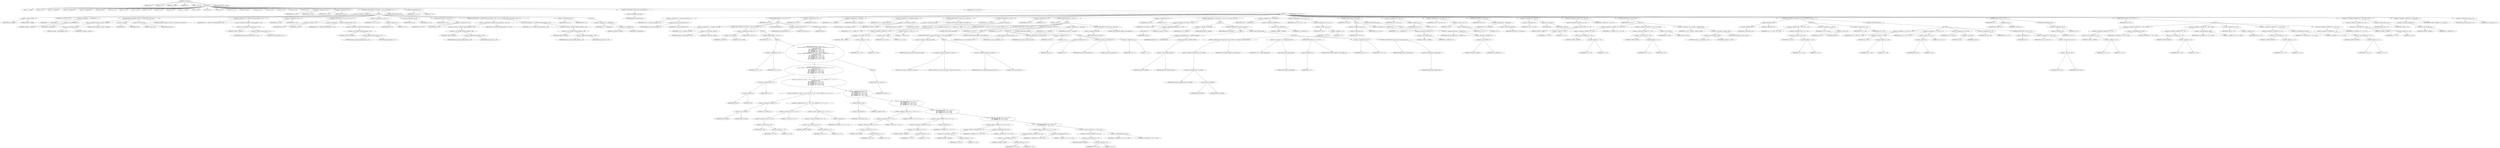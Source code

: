 digraph cache_insert {  
"1000124" [label = "(METHOD,cache_insert)" ]
"1000125" [label = "(PARAM,char *s)" ]
"1000126" [label = "(PARAM,int cp)" ]
"1000127" [label = "(PARAM,time_t time1)" ]
"1000128" [label = "(PARAM,int a4)" ]
"1000129" [label = "(PARAM,__int16 a5)" ]
"1000130" [label = "(BLOCK,,)" ]
"1000131" [label = "(LOCAL,v5: __int16)" ]
"1000132" [label = "(LOCAL,v6: int)" ]
"1000133" [label = "(LOCAL,v7: _DWORD *)" ]
"1000134" [label = "(LOCAL,v8: unsigned int)" ]
"1000135" [label = "(LOCAL,v9: unsigned int)" ]
"1000136" [label = "(LOCAL,v10: bool)" ]
"1000137" [label = "(LOCAL,v11: int)" ]
"1000138" [label = "(LOCAL,v12: int)" ]
"1000139" [label = "(LOCAL,v13: int)" ]
"1000140" [label = "(LOCAL,v14: int)" ]
"1000141" [label = "(LOCAL,v15: int)" ]
"1000142" [label = "(LOCAL,v16: int)" ]
"1000143" [label = "(LOCAL,v17: __int16)" ]
"1000144" [label = "(LOCAL,v18: int)" ]
"1000145" [label = "(LOCAL,v19: int)" ]
"1000146" [label = "(LOCAL,v20: int *)" ]
"1000147" [label = "(LOCAL,v22: int *)" ]
"1000148" [label = "(LOCAL,v23: char *)" ]
"1000149" [label = "(LOCAL,v24: int *)" ]
"1000150" [label = "(LOCAL,v25: int)" ]
"1000151" [label = "(LOCAL,v26: int)" ]
"1000152" [label = "(LOCAL,v27: int)" ]
"1000153" [label = "(LOCAL,v28: int)" ]
"1000154" [label = "(<operator>.assignment,v5 = a5)" ]
"1000155" [label = "(IDENTIFIER,v5,v5 = a5)" ]
"1000156" [label = "(IDENTIFIER,a5,v5 = a5)" ]
"1000157" [label = "(<operator>.assignment,v6 = a4)" ]
"1000158" [label = "(IDENTIFIER,v6,v6 = a4)" ]
"1000159" [label = "(IDENTIFIER,a4,v6 = a4)" ]
"1000160" [label = "(CONTROL_STRUCTURE,if ( (a5 & 0x980) != 0 ),if ( (a5 & 0x980) != 0 ))" ]
"1000161" [label = "(<operator>.notEquals,(a5 & 0x980) != 0)" ]
"1000162" [label = "(<operator>.and,a5 & 0x980)" ]
"1000163" [label = "(IDENTIFIER,a5,a5 & 0x980)" ]
"1000164" [label = "(LITERAL,0x980,a5 & 0x980)" ]
"1000165" [label = "(LITERAL,0,(a5 & 0x980) != 0)" ]
"1000166" [label = "(BLOCK,,)" ]
"1000167" [label = "(<operator>.assignment,v7 = (_DWORD *)cp)" ]
"1000168" [label = "(IDENTIFIER,v7,v7 = (_DWORD *)cp)" ]
"1000169" [label = "(<operator>.cast,(_DWORD *)cp)" ]
"1000170" [label = "(UNKNOWN,_DWORD *,_DWORD *)" ]
"1000171" [label = "(IDENTIFIER,cp,(_DWORD *)cp)" ]
"1000172" [label = "(log_query,log_query((unsigned __int16)a5 + 0x10000, (int)s, (void *)cp, 0))" ]
"1000173" [label = "(<operator>.addition,(unsigned __int16)a5 + 0x10000)" ]
"1000174" [label = "(<operator>.cast,(unsigned __int16)a5)" ]
"1000175" [label = "(UNKNOWN,unsigned __int16,unsigned __int16)" ]
"1000176" [label = "(IDENTIFIER,a5,(unsigned __int16)a5)" ]
"1000177" [label = "(LITERAL,0x10000,(unsigned __int16)a5 + 0x10000)" ]
"1000178" [label = "(<operator>.cast,(int)s)" ]
"1000179" [label = "(UNKNOWN,int,int)" ]
"1000180" [label = "(IDENTIFIER,s,(int)s)" ]
"1000181" [label = "(<operator>.cast,(void *)cp)" ]
"1000182" [label = "(UNKNOWN,void *,void *)" ]
"1000183" [label = "(IDENTIFIER,cp,(void *)cp)" ]
"1000184" [label = "(LITERAL,0,log_query((unsigned __int16)a5 + 0x10000, (int)s, (void *)cp, 0))" ]
"1000185" [label = "(<operator>.assignment,v8 = *(_DWORD *)(dnsmasq_daemon + 252))" ]
"1000186" [label = "(IDENTIFIER,v8,v8 = *(_DWORD *)(dnsmasq_daemon + 252))" ]
"1000187" [label = "(<operator>.indirection,*(_DWORD *)(dnsmasq_daemon + 252))" ]
"1000188" [label = "(<operator>.cast,(_DWORD *)(dnsmasq_daemon + 252))" ]
"1000189" [label = "(UNKNOWN,_DWORD *,_DWORD *)" ]
"1000190" [label = "(<operator>.addition,dnsmasq_daemon + 252)" ]
"1000191" [label = "(IDENTIFIER,dnsmasq_daemon,dnsmasq_daemon + 252)" ]
"1000192" [label = "(LITERAL,252,dnsmasq_daemon + 252)" ]
"1000193" [label = "(<operator>.assignment,v9 = a4)" ]
"1000194" [label = "(IDENTIFIER,v9,v9 = a4)" ]
"1000195" [label = "(IDENTIFIER,a4,v9 = a4)" ]
"1000196" [label = "(CONTROL_STRUCTURE,if ( v8 < a4 ),if ( v8 < a4 ))" ]
"1000197" [label = "(<operator>.lessThan,v8 < a4)" ]
"1000198" [label = "(IDENTIFIER,v8,v8 < a4)" ]
"1000199" [label = "(IDENTIFIER,a4,v8 < a4)" ]
"1000200" [label = "(<operator>.assignment,v9 = *(_DWORD *)(dnsmasq_daemon + 252))" ]
"1000201" [label = "(IDENTIFIER,v9,v9 = *(_DWORD *)(dnsmasq_daemon + 252))" ]
"1000202" [label = "(<operator>.indirection,*(_DWORD *)(dnsmasq_daemon + 252))" ]
"1000203" [label = "(<operator>.cast,(_DWORD *)(dnsmasq_daemon + 252))" ]
"1000204" [label = "(UNKNOWN,_DWORD *,_DWORD *)" ]
"1000205" [label = "(<operator>.addition,dnsmasq_daemon + 252)" ]
"1000206" [label = "(IDENTIFIER,dnsmasq_daemon,dnsmasq_daemon + 252)" ]
"1000207" [label = "(LITERAL,252,dnsmasq_daemon + 252)" ]
"1000208" [label = "(<operator>.assignment,v10 = v8 == 0)" ]
"1000209" [label = "(IDENTIFIER,v10,v10 = v8 == 0)" ]
"1000210" [label = "(<operator>.equals,v8 == 0)" ]
"1000211" [label = "(IDENTIFIER,v8,v8 == 0)" ]
"1000212" [label = "(LITERAL,0,v8 == 0)" ]
"1000213" [label = "(<operator>.assignment,v5 = a5)" ]
"1000214" [label = "(IDENTIFIER,v5,v5 = a5)" ]
"1000215" [label = "(IDENTIFIER,a5,v5 = a5)" ]
"1000216" [label = "(CONTROL_STRUCTURE,if ( v10 ),if ( v10 ))" ]
"1000217" [label = "(IDENTIFIER,v10,if ( v10 ))" ]
"1000218" [label = "(<operator>.assignment,v9 = a4)" ]
"1000219" [label = "(IDENTIFIER,v9,v9 = a4)" ]
"1000220" [label = "(IDENTIFIER,a4,v9 = a4)" ]
"1000221" [label = "(CONTROL_STRUCTURE,if ( *(_DWORD *)(dnsmasq_daemon + 248) > v9 ),if ( *(_DWORD *)(dnsmasq_daemon + 248) > v9 ))" ]
"1000222" [label = "(<operator>.greaterThan,*(_DWORD *)(dnsmasq_daemon + 248) > v9)" ]
"1000223" [label = "(<operator>.indirection,*(_DWORD *)(dnsmasq_daemon + 248))" ]
"1000224" [label = "(<operator>.cast,(_DWORD *)(dnsmasq_daemon + 248))" ]
"1000225" [label = "(UNKNOWN,_DWORD *,_DWORD *)" ]
"1000226" [label = "(<operator>.addition,dnsmasq_daemon + 248)" ]
"1000227" [label = "(IDENTIFIER,dnsmasq_daemon,dnsmasq_daemon + 248)" ]
"1000228" [label = "(LITERAL,248,dnsmasq_daemon + 248)" ]
"1000229" [label = "(IDENTIFIER,v9,*(_DWORD *)(dnsmasq_daemon + 248) > v9)" ]
"1000230" [label = "(<operator>.assignment,v9 = *(_DWORD *)(dnsmasq_daemon + 248))" ]
"1000231" [label = "(IDENTIFIER,v9,v9 = *(_DWORD *)(dnsmasq_daemon + 248))" ]
"1000232" [label = "(<operator>.indirection,*(_DWORD *)(dnsmasq_daemon + 248))" ]
"1000233" [label = "(<operator>.cast,(_DWORD *)(dnsmasq_daemon + 248))" ]
"1000234" [label = "(UNKNOWN,_DWORD *,_DWORD *)" ]
"1000235" [label = "(<operator>.addition,dnsmasq_daemon + 248)" ]
"1000236" [label = "(IDENTIFIER,dnsmasq_daemon,dnsmasq_daemon + 248)" ]
"1000237" [label = "(LITERAL,248,dnsmasq_daemon + 248)" ]
"1000238" [label = "(<operator>.assignment,v6 = v9)" ]
"1000239" [label = "(IDENTIFIER,v6,v6 = v9)" ]
"1000240" [label = "(IDENTIFIER,v9,v6 = v9)" ]
"1000241" [label = "(CONTROL_STRUCTURE,else,else)" ]
"1000242" [label = "(BLOCK,,)" ]
"1000243" [label = "(<operator>.assignment,v7 = (_DWORD *)cp)" ]
"1000244" [label = "(IDENTIFIER,v7,v7 = (_DWORD *)cp)" ]
"1000245" [label = "(<operator>.cast,(_DWORD *)cp)" ]
"1000246" [label = "(UNKNOWN,_DWORD *,_DWORD *)" ]
"1000247" [label = "(IDENTIFIER,cp,(_DWORD *)cp)" ]
"1000248" [label = "(<operator>.assignment,v11 = 0)" ]
"1000249" [label = "(IDENTIFIER,v11,v11 = 0)" ]
"1000250" [label = "(LITERAL,0,v11 = 0)" ]
"1000251" [label = "(CONTROL_STRUCTURE,if ( !insert_error ),if ( !insert_error ))" ]
"1000252" [label = "(<operator>.logicalNot,!insert_error)" ]
"1000253" [label = "(IDENTIFIER,insert_error,!insert_error)" ]
"1000254" [label = "(BLOCK,,)" ]
"1000255" [label = "(<operator>.assignment,v12 = cache_scan_free(time1, v5))" ]
"1000256" [label = "(IDENTIFIER,v12,v12 = cache_scan_free(time1, v5))" ]
"1000257" [label = "(cache_scan_free,cache_scan_free(time1, v5))" ]
"1000258" [label = "(IDENTIFIER,time1,cache_scan_free(time1, v5))" ]
"1000259" [label = "(IDENTIFIER,v5,cache_scan_free(time1, v5))" ]
"1000260" [label = "(CONTROL_STRUCTURE,if ( v12 ),if ( v12 ))" ]
"1000261" [label = "(IDENTIFIER,v12,if ( v12 ))" ]
"1000262" [label = "(BLOCK,,)" ]
"1000263" [label = "(<operator>.assignment,v13 = (unsigned __int16)a5)" ]
"1000264" [label = "(IDENTIFIER,v13,v13 = (unsigned __int16)a5)" ]
"1000265" [label = "(<operator>.cast,(unsigned __int16)a5)" ]
"1000266" [label = "(UNKNOWN,unsigned __int16,unsigned __int16)" ]
"1000267" [label = "(IDENTIFIER,a5,(unsigned __int16)a5)" ]
"1000268" [label = "(CONTROL_STRUCTURE,if ( (a5 & 0x180) != 0 ),if ( (a5 & 0x180) != 0 ))" ]
"1000269" [label = "(<operator>.notEquals,(a5 & 0x180) != 0)" ]
"1000270" [label = "(<operator>.and,a5 & 0x180)" ]
"1000271" [label = "(IDENTIFIER,a5,a5 & 0x180)" ]
"1000272" [label = "(LITERAL,0x180,a5 & 0x180)" ]
"1000273" [label = "(LITERAL,0,(a5 & 0x180) != 0)" ]
"1000274" [label = "(BLOCK,,)" ]
"1000275" [label = "(CONTROL_STRUCTURE,if ( v7 ),if ( v7 ))" ]
"1000276" [label = "(IDENTIFIER,v7,if ( v7 ))" ]
"1000277" [label = "(BLOCK,,)" ]
"1000278" [label = "(<operator>.assignment,v11 = v12)" ]
"1000279" [label = "(IDENTIFIER,v11,v11 = v12)" ]
"1000280" [label = "(IDENTIFIER,v12,v11 = v12)" ]
"1000281" [label = "(CONTROL_STRUCTURE,if ( (a5 & 8) != 0\n            && ((a5 & 0x80u) != 0 && *(char *)(v12 + 36) < 0 && *(_DWORD *)(v12 + 12) == *v7\n             || _bittest(&v13, 8u)\n             && (*(_BYTE *)(v12 + 37) & 1) != 0\n             && *(_DWORD *)(v12 + 12) == *v7\n             && *(_DWORD *)(v12 + 16) == v7[1]\n             && *(_DWORD *)(v12 + 20) == v7[2]\n             && *(_DWORD *)(v12 + 24) == v7[3]) ),if ( (a5 & 8) != 0\n            && ((a5 & 0x80u) != 0 && *(char *)(v12 + 36) < 0 && *(_DWORD *)(v12 + 12) == *v7\n             || _bittest(&v13, 8u)\n             && (*(_BYTE *)(v12 + 37) & 1) != 0\n             && *(_DWORD *)(v12 + 12) == *v7\n             && *(_DWORD *)(v12 + 16) == v7[1]\n             && *(_DWORD *)(v12 + 20) == v7[2]\n             && *(_DWORD *)(v12 + 24) == v7[3]) ))" ]
"1000282" [label = "(<operator>.logicalAnd,(a5 & 8) != 0\n            && ((a5 & 0x80u) != 0 && *(char *)(v12 + 36) < 0 && *(_DWORD *)(v12 + 12) == *v7\n             || _bittest(&v13, 8u)\n             && (*(_BYTE *)(v12 + 37) & 1) != 0\n             && *(_DWORD *)(v12 + 12) == *v7\n             && *(_DWORD *)(v12 + 16) == v7[1]\n             && *(_DWORD *)(v12 + 20) == v7[2]\n             && *(_DWORD *)(v12 + 24) == v7[3]))" ]
"1000283" [label = "(<operator>.notEquals,(a5 & 8) != 0)" ]
"1000284" [label = "(<operator>.and,a5 & 8)" ]
"1000285" [label = "(IDENTIFIER,a5,a5 & 8)" ]
"1000286" [label = "(LITERAL,8,a5 & 8)" ]
"1000287" [label = "(LITERAL,0,(a5 & 8) != 0)" ]
"1000288" [label = "(<operator>.logicalOr,(a5 & 0x80u) != 0 && *(char *)(v12 + 36) < 0 && *(_DWORD *)(v12 + 12) == *v7\n             || _bittest(&v13, 8u)\n             && (*(_BYTE *)(v12 + 37) & 1) != 0\n             && *(_DWORD *)(v12 + 12) == *v7\n             && *(_DWORD *)(v12 + 16) == v7[1]\n             && *(_DWORD *)(v12 + 20) == v7[2]\n             && *(_DWORD *)(v12 + 24) == v7[3])" ]
"1000289" [label = "(<operator>.logicalAnd,(a5 & 0x80u) != 0 && *(char *)(v12 + 36) < 0 && *(_DWORD *)(v12 + 12) == *v7)" ]
"1000290" [label = "(<operator>.notEquals,(a5 & 0x80u) != 0)" ]
"1000291" [label = "(<operator>.and,a5 & 0x80u)" ]
"1000292" [label = "(IDENTIFIER,a5,a5 & 0x80u)" ]
"1000293" [label = "(LITERAL,0x80u,a5 & 0x80u)" ]
"1000294" [label = "(LITERAL,0,(a5 & 0x80u) != 0)" ]
"1000295" [label = "(<operator>.logicalAnd,*(char *)(v12 + 36) < 0 && *(_DWORD *)(v12 + 12) == *v7)" ]
"1000296" [label = "(<operator>.lessThan,*(char *)(v12 + 36) < 0)" ]
"1000297" [label = "(<operator>.indirection,*(char *)(v12 + 36))" ]
"1000298" [label = "(<operator>.cast,(char *)(v12 + 36))" ]
"1000299" [label = "(UNKNOWN,char *,char *)" ]
"1000300" [label = "(<operator>.addition,v12 + 36)" ]
"1000301" [label = "(IDENTIFIER,v12,v12 + 36)" ]
"1000302" [label = "(LITERAL,36,v12 + 36)" ]
"1000303" [label = "(LITERAL,0,*(char *)(v12 + 36) < 0)" ]
"1000304" [label = "(<operator>.equals,*(_DWORD *)(v12 + 12) == *v7)" ]
"1000305" [label = "(<operator>.indirection,*(_DWORD *)(v12 + 12))" ]
"1000306" [label = "(<operator>.cast,(_DWORD *)(v12 + 12))" ]
"1000307" [label = "(UNKNOWN,_DWORD *,_DWORD *)" ]
"1000308" [label = "(<operator>.addition,v12 + 12)" ]
"1000309" [label = "(IDENTIFIER,v12,v12 + 12)" ]
"1000310" [label = "(LITERAL,12,v12 + 12)" ]
"1000311" [label = "(<operator>.indirection,*v7)" ]
"1000312" [label = "(IDENTIFIER,v7,*(_DWORD *)(v12 + 12) == *v7)" ]
"1000313" [label = "(<operator>.logicalAnd,_bittest(&v13, 8u)\n             && (*(_BYTE *)(v12 + 37) & 1) != 0\n             && *(_DWORD *)(v12 + 12) == *v7\n             && *(_DWORD *)(v12 + 16) == v7[1]\n             && *(_DWORD *)(v12 + 20) == v7[2]\n             && *(_DWORD *)(v12 + 24) == v7[3])" ]
"1000314" [label = "(_bittest,_bittest(&v13, 8u))" ]
"1000315" [label = "(<operator>.addressOf,&v13)" ]
"1000316" [label = "(IDENTIFIER,v13,_bittest(&v13, 8u))" ]
"1000317" [label = "(LITERAL,8u,_bittest(&v13, 8u))" ]
"1000318" [label = "(<operator>.logicalAnd,(*(_BYTE *)(v12 + 37) & 1) != 0\n             && *(_DWORD *)(v12 + 12) == *v7\n             && *(_DWORD *)(v12 + 16) == v7[1]\n             && *(_DWORD *)(v12 + 20) == v7[2]\n             && *(_DWORD *)(v12 + 24) == v7[3])" ]
"1000319" [label = "(<operator>.notEquals,(*(_BYTE *)(v12 + 37) & 1) != 0)" ]
"1000320" [label = "(<operator>.and,*(_BYTE *)(v12 + 37) & 1)" ]
"1000321" [label = "(<operator>.indirection,*(_BYTE *)(v12 + 37))" ]
"1000322" [label = "(<operator>.cast,(_BYTE *)(v12 + 37))" ]
"1000323" [label = "(UNKNOWN,_BYTE *,_BYTE *)" ]
"1000324" [label = "(<operator>.addition,v12 + 37)" ]
"1000325" [label = "(IDENTIFIER,v12,v12 + 37)" ]
"1000326" [label = "(LITERAL,37,v12 + 37)" ]
"1000327" [label = "(LITERAL,1,*(_BYTE *)(v12 + 37) & 1)" ]
"1000328" [label = "(LITERAL,0,(*(_BYTE *)(v12 + 37) & 1) != 0)" ]
"1000329" [label = "(<operator>.logicalAnd,*(_DWORD *)(v12 + 12) == *v7\n             && *(_DWORD *)(v12 + 16) == v7[1]\n             && *(_DWORD *)(v12 + 20) == v7[2]\n             && *(_DWORD *)(v12 + 24) == v7[3])" ]
"1000330" [label = "(<operator>.equals,*(_DWORD *)(v12 + 12) == *v7)" ]
"1000331" [label = "(<operator>.indirection,*(_DWORD *)(v12 + 12))" ]
"1000332" [label = "(<operator>.cast,(_DWORD *)(v12 + 12))" ]
"1000333" [label = "(UNKNOWN,_DWORD *,_DWORD *)" ]
"1000334" [label = "(<operator>.addition,v12 + 12)" ]
"1000335" [label = "(IDENTIFIER,v12,v12 + 12)" ]
"1000336" [label = "(LITERAL,12,v12 + 12)" ]
"1000337" [label = "(<operator>.indirection,*v7)" ]
"1000338" [label = "(IDENTIFIER,v7,*(_DWORD *)(v12 + 12) == *v7)" ]
"1000339" [label = "(<operator>.logicalAnd,*(_DWORD *)(v12 + 16) == v7[1]\n             && *(_DWORD *)(v12 + 20) == v7[2]\n             && *(_DWORD *)(v12 + 24) == v7[3])" ]
"1000340" [label = "(<operator>.equals,*(_DWORD *)(v12 + 16) == v7[1])" ]
"1000341" [label = "(<operator>.indirection,*(_DWORD *)(v12 + 16))" ]
"1000342" [label = "(<operator>.cast,(_DWORD *)(v12 + 16))" ]
"1000343" [label = "(UNKNOWN,_DWORD *,_DWORD *)" ]
"1000344" [label = "(<operator>.addition,v12 + 16)" ]
"1000345" [label = "(IDENTIFIER,v12,v12 + 16)" ]
"1000346" [label = "(LITERAL,16,v12 + 16)" ]
"1000347" [label = "(<operator>.indirectIndexAccess,v7[1])" ]
"1000348" [label = "(IDENTIFIER,v7,*(_DWORD *)(v12 + 16) == v7[1])" ]
"1000349" [label = "(LITERAL,1,*(_DWORD *)(v12 + 16) == v7[1])" ]
"1000350" [label = "(<operator>.logicalAnd,*(_DWORD *)(v12 + 20) == v7[2]\n             && *(_DWORD *)(v12 + 24) == v7[3])" ]
"1000351" [label = "(<operator>.equals,*(_DWORD *)(v12 + 20) == v7[2])" ]
"1000352" [label = "(<operator>.indirection,*(_DWORD *)(v12 + 20))" ]
"1000353" [label = "(<operator>.cast,(_DWORD *)(v12 + 20))" ]
"1000354" [label = "(UNKNOWN,_DWORD *,_DWORD *)" ]
"1000355" [label = "(<operator>.addition,v12 + 20)" ]
"1000356" [label = "(IDENTIFIER,v12,v12 + 20)" ]
"1000357" [label = "(LITERAL,20,v12 + 20)" ]
"1000358" [label = "(<operator>.indirectIndexAccess,v7[2])" ]
"1000359" [label = "(IDENTIFIER,v7,*(_DWORD *)(v12 + 20) == v7[2])" ]
"1000360" [label = "(LITERAL,2,*(_DWORD *)(v12 + 20) == v7[2])" ]
"1000361" [label = "(<operator>.equals,*(_DWORD *)(v12 + 24) == v7[3])" ]
"1000362" [label = "(<operator>.indirection,*(_DWORD *)(v12 + 24))" ]
"1000363" [label = "(<operator>.cast,(_DWORD *)(v12 + 24))" ]
"1000364" [label = "(UNKNOWN,_DWORD *,_DWORD *)" ]
"1000365" [label = "(<operator>.addition,v12 + 24)" ]
"1000366" [label = "(IDENTIFIER,v12,v12 + 24)" ]
"1000367" [label = "(LITERAL,24,v12 + 24)" ]
"1000368" [label = "(<operator>.indirectIndexAccess,v7[3])" ]
"1000369" [label = "(IDENTIFIER,v7,*(_DWORD *)(v12 + 24) == v7[3])" ]
"1000370" [label = "(LITERAL,3,*(_DWORD *)(v12 + 24) == v7[3])" ]
"1000371" [label = "(BLOCK,,)" ]
"1000372" [label = "(RETURN,return v11;,return v11;)" ]
"1000373" [label = "(IDENTIFIER,v11,return v11;)" ]
"1000374" [label = "(JUMP_TARGET,LABEL_42)" ]
"1000375" [label = "(<operator>.assignment,insert_error = 1)" ]
"1000376" [label = "(IDENTIFIER,insert_error,insert_error = 1)" ]
"1000377" [label = "(LITERAL,1,insert_error = 1)" ]
"1000378" [label = "(RETURN,return 0;,return 0;)" ]
"1000379" [label = "(LITERAL,0,return 0;)" ]
"1000380" [label = "(<operator>.assignment,v28 = v6)" ]
"1000381" [label = "(IDENTIFIER,v28,v28 = v6)" ]
"1000382" [label = "(IDENTIFIER,v6,v28 = v6)" ]
"1000383" [label = "(<operator>.assignment,v11 = cache_tail)" ]
"1000384" [label = "(IDENTIFIER,v11,v11 = cache_tail)" ]
"1000385" [label = "(IDENTIFIER,cache_tail,v11 = cache_tail)" ]
"1000386" [label = "(<operator>.assignment,v14 = (unsigned __int16)a5)" ]
"1000387" [label = "(IDENTIFIER,v14,v14 = (unsigned __int16)a5)" ]
"1000388" [label = "(<operator>.cast,(unsigned __int16)a5)" ]
"1000389" [label = "(UNKNOWN,unsigned __int16,unsigned __int16)" ]
"1000390" [label = "(IDENTIFIER,a5,(unsigned __int16)a5)" ]
"1000391" [label = "(CONTROL_STRUCTURE,if ( !cache_tail ),if ( !cache_tail ))" ]
"1000392" [label = "(<operator>.logicalNot,!cache_tail)" ]
"1000393" [label = "(IDENTIFIER,cache_tail,!cache_tail)" ]
"1000394" [label = "(CONTROL_STRUCTURE,goto LABEL_42;,goto LABEL_42;)" ]
"1000395" [label = "(<operator>.assignment,v15 = a5 & 4)" ]
"1000396" [label = "(IDENTIFIER,v15,v15 = a5 & 4)" ]
"1000397" [label = "(<operator>.and,a5 & 4)" ]
"1000398" [label = "(IDENTIFIER,a5,a5 & 4)" ]
"1000399" [label = "(LITERAL,4,a5 & 4)" ]
"1000400" [label = "(<operator>.assignment,v16 = 0)" ]
"1000401" [label = "(IDENTIFIER,v16,v16 = 0)" ]
"1000402" [label = "(LITERAL,0,v16 = 0)" ]
"1000403" [label = "(CONTROL_STRUCTURE,while ( 1 ),while ( 1 ))" ]
"1000404" [label = "(LITERAL,1,while ( 1 ))" ]
"1000405" [label = "(BLOCK,,)" ]
"1000406" [label = "(<operator>.assignment,v17 = *(_WORD *)(v11 + 36))" ]
"1000407" [label = "(IDENTIFIER,v17,v17 = *(_WORD *)(v11 + 36))" ]
"1000408" [label = "(<operator>.indirection,*(_WORD *)(v11 + 36))" ]
"1000409" [label = "(<operator>.cast,(_WORD *)(v11 + 36))" ]
"1000410" [label = "(UNKNOWN,_WORD *,_WORD *)" ]
"1000411" [label = "(<operator>.addition,v11 + 36)" ]
"1000412" [label = "(IDENTIFIER,v11,v11 + 36)" ]
"1000413" [label = "(LITERAL,36,v11 + 36)" ]
"1000414" [label = "(CONTROL_STRUCTURE,if ( (v17 & 0xC) == 0 ),if ( (v17 & 0xC) == 0 ))" ]
"1000415" [label = "(<operator>.equals,(v17 & 0xC) == 0)" ]
"1000416" [label = "(<operator>.and,v17 & 0xC)" ]
"1000417" [label = "(IDENTIFIER,v17,v17 & 0xC)" ]
"1000418" [label = "(LITERAL,0xC,v17 & 0xC)" ]
"1000419" [label = "(LITERAL,0,(v17 & 0xC) == 0)" ]
"1000420" [label = "(CONTROL_STRUCTURE,break;,break;)" ]
"1000421" [label = "(CONTROL_STRUCTURE,if ( v16 ),if ( v16 ))" ]
"1000422" [label = "(IDENTIFIER,v16,if ( v16 ))" ]
"1000423" [label = "(BLOCK,,)" ]
"1000424" [label = "(CONTROL_STRUCTURE,if ( !cache_insert_warned ),if ( !cache_insert_warned ))" ]
"1000425" [label = "(<operator>.logicalNot,!cache_insert_warned)" ]
"1000426" [label = "(IDENTIFIER,cache_insert_warned,!cache_insert_warned)" ]
"1000427" [label = "(BLOCK,,)" ]
"1000428" [label = "(my_syslog,my_syslog(3, \"Internal error in cache.\"))" ]
"1000429" [label = "(LITERAL,3,my_syslog(3, \"Internal error in cache.\"))" ]
"1000430" [label = "(LITERAL,\"Internal error in cache.\",my_syslog(3, \"Internal error in cache.\"))" ]
"1000431" [label = "(<operator>.assignment,cache_insert_warned = 1)" ]
"1000432" [label = "(IDENTIFIER,cache_insert_warned,cache_insert_warned = 1)" ]
"1000433" [label = "(LITERAL,1,cache_insert_warned = 1)" ]
"1000434" [label = "(CONTROL_STRUCTURE,goto LABEL_42;,goto LABEL_42;)" ]
"1000435" [label = "(CONTROL_STRUCTURE,if ( v15 ),if ( v15 ))" ]
"1000436" [label = "(IDENTIFIER,v15,if ( v15 ))" ]
"1000437" [label = "(BLOCK,,)" ]
"1000438" [label = "(cache_scan_free,cache_scan_free(time1, v17))" ]
"1000439" [label = "(IDENTIFIER,time1,cache_scan_free(time1, v17))" ]
"1000440" [label = "(IDENTIFIER,v17,cache_scan_free(time1, v17))" ]
"1000441" [label = "(<operator>.preIncrement,++cache_live_freed)" ]
"1000442" [label = "(IDENTIFIER,cache_live_freed,++cache_live_freed)" ]
"1000443" [label = "(<operator>.assignment,v16 = 1)" ]
"1000444" [label = "(IDENTIFIER,v16,v16 = 1)" ]
"1000445" [label = "(LITERAL,1,v16 = 1)" ]
"1000446" [label = "(CONTROL_STRUCTURE,else,else)" ]
"1000447" [label = "(BLOCK,,)" ]
"1000448" [label = "(<operator>.assignment,v16 = 0)" ]
"1000449" [label = "(IDENTIFIER,v16,v16 = 0)" ]
"1000450" [label = "(LITERAL,0,v16 = 0)" ]
"1000451" [label = "(cache_scan_free,cache_scan_free(time1, 0))" ]
"1000452" [label = "(IDENTIFIER,time1,cache_scan_free(time1, 0))" ]
"1000453" [label = "(LITERAL,0,cache_scan_free(time1, 0))" ]
"1000454" [label = "(<operator>.assignment,v15 = 1)" ]
"1000455" [label = "(IDENTIFIER,v15,v15 = 1)" ]
"1000456" [label = "(LITERAL,1,v15 = 1)" ]
"1000457" [label = "(<operator>.assignment,v11 = cache_tail)" ]
"1000458" [label = "(IDENTIFIER,v11,v11 = cache_tail)" ]
"1000459" [label = "(IDENTIFIER,cache_tail,v11 = cache_tail)" ]
"1000460" [label = "(CONTROL_STRUCTURE,if ( !cache_tail ),if ( !cache_tail ))" ]
"1000461" [label = "(<operator>.logicalNot,!cache_tail)" ]
"1000462" [label = "(IDENTIFIER,cache_tail,!cache_tail)" ]
"1000463" [label = "(CONTROL_STRUCTURE,goto LABEL_42;,goto LABEL_42;)" ]
"1000464" [label = "(<operator>.assignment,v18 = 0)" ]
"1000465" [label = "(IDENTIFIER,v18,v18 = 0)" ]
"1000466" [label = "(LITERAL,0,v18 = 0)" ]
"1000467" [label = "(CONTROL_STRUCTURE,if ( s && strlen(s) >= 0x32 ),if ( s && strlen(s) >= 0x32 ))" ]
"1000468" [label = "(<operator>.logicalAnd,s && strlen(s) >= 0x32)" ]
"1000469" [label = "(IDENTIFIER,s,s && strlen(s) >= 0x32)" ]
"1000470" [label = "(<operator>.greaterEqualsThan,strlen(s) >= 0x32)" ]
"1000471" [label = "(strlen,strlen(s))" ]
"1000472" [label = "(IDENTIFIER,s,strlen(s))" ]
"1000473" [label = "(LITERAL,0x32,strlen(s) >= 0x32)" ]
"1000474" [label = "(BLOCK,,)" ]
"1000475" [label = "(<operator>.assignment,v18 = big_free)" ]
"1000476" [label = "(IDENTIFIER,v18,v18 = big_free)" ]
"1000477" [label = "(IDENTIFIER,big_free,v18 = big_free)" ]
"1000478" [label = "(CONTROL_STRUCTURE,if ( big_free ),if ( big_free ))" ]
"1000479" [label = "(IDENTIFIER,big_free,if ( big_free ))" ]
"1000480" [label = "(BLOCK,,)" ]
"1000481" [label = "(<operator>.assignment,big_free = *(_DWORD *)big_free)" ]
"1000482" [label = "(IDENTIFIER,big_free,big_free = *(_DWORD *)big_free)" ]
"1000483" [label = "(<operator>.indirection,*(_DWORD *)big_free)" ]
"1000484" [label = "(<operator>.cast,(_DWORD *)big_free)" ]
"1000485" [label = "(UNKNOWN,_DWORD *,_DWORD *)" ]
"1000486" [label = "(IDENTIFIER,big_free,(_DWORD *)big_free)" ]
"1000487" [label = "(CONTROL_STRUCTURE,else,else)" ]
"1000488" [label = "(BLOCK,,)" ]
"1000489" [label = "(CONTROL_STRUCTURE,if ( !(bignames_left | a5 & 0x5000) ),if ( !(bignames_left | a5 & 0x5000) ))" ]
"1000490" [label = "(<operator>.logicalNot,!(bignames_left | a5 & 0x5000))" ]
"1000491" [label = "(<operator>.or,bignames_left | a5 & 0x5000)" ]
"1000492" [label = "(IDENTIFIER,bignames_left,bignames_left | a5 & 0x5000)" ]
"1000493" [label = "(<operator>.and,a5 & 0x5000)" ]
"1000494" [label = "(IDENTIFIER,a5,a5 & 0x5000)" ]
"1000495" [label = "(LITERAL,0x5000,a5 & 0x5000)" ]
"1000496" [label = "(CONTROL_STRUCTURE,goto LABEL_42;,goto LABEL_42;)" ]
"1000497" [label = "(<operator>.assignment,v27 = whine_malloc(0x404u))" ]
"1000498" [label = "(IDENTIFIER,v27,v27 = whine_malloc(0x404u))" ]
"1000499" [label = "(whine_malloc,whine_malloc(0x404u))" ]
"1000500" [label = "(LITERAL,0x404u,whine_malloc(0x404u))" ]
"1000501" [label = "(CONTROL_STRUCTURE,if ( !v27 ),if ( !v27 ))" ]
"1000502" [label = "(<operator>.logicalNot,!v27)" ]
"1000503" [label = "(IDENTIFIER,v27,!v27)" ]
"1000504" [label = "(CONTROL_STRUCTURE,goto LABEL_42;,goto LABEL_42;)" ]
"1000505" [label = "(<operator>.assignment,v18 = v27)" ]
"1000506" [label = "(IDENTIFIER,v18,v18 = v27)" ]
"1000507" [label = "(IDENTIFIER,v27,v18 = v27)" ]
"1000508" [label = "(CONTROL_STRUCTURE,if ( bignames_left ),if ( bignames_left ))" ]
"1000509" [label = "(IDENTIFIER,bignames_left,if ( bignames_left ))" ]
"1000510" [label = "(<operator>.preDecrement,--bignames_left)" ]
"1000511" [label = "(IDENTIFIER,bignames_left,--bignames_left)" ]
"1000512" [label = "(<operator>.assignment,v19 = *(_DWORD *)v11)" ]
"1000513" [label = "(IDENTIFIER,v19,v19 = *(_DWORD *)v11)" ]
"1000514" [label = "(<operator>.indirection,*(_DWORD *)v11)" ]
"1000515" [label = "(<operator>.cast,(_DWORD *)v11)" ]
"1000516" [label = "(UNKNOWN,_DWORD *,_DWORD *)" ]
"1000517" [label = "(IDENTIFIER,v11,(_DWORD *)v11)" ]
"1000518" [label = "(<operator>.assignment,v20 = *(int **)(v11 + 4))" ]
"1000519" [label = "(IDENTIFIER,v20,v20 = *(int **)(v11 + 4))" ]
"1000520" [label = "(<operator>.indirection,*(int **)(v11 + 4))" ]
"1000521" [label = "(<operator>.cast,(int **)(v11 + 4))" ]
"1000522" [label = "(UNKNOWN,int **,int **)" ]
"1000523" [label = "(<operator>.addition,v11 + 4)" ]
"1000524" [label = "(IDENTIFIER,v11,v11 + 4)" ]
"1000525" [label = "(LITERAL,4,v11 + 4)" ]
"1000526" [label = "(CONTROL_STRUCTURE,if ( v20 ),if ( v20 ))" ]
"1000527" [label = "(IDENTIFIER,v20,if ( v20 ))" ]
"1000528" [label = "(BLOCK,,)" ]
"1000529" [label = "(<operator>.assignment,*v20 = v19)" ]
"1000530" [label = "(<operator>.indirection,*v20)" ]
"1000531" [label = "(IDENTIFIER,v20,*v20 = v19)" ]
"1000532" [label = "(IDENTIFIER,v19,*v20 = v19)" ]
"1000533" [label = "(<operator>.assignment,v19 = *(_DWORD *)v11)" ]
"1000534" [label = "(IDENTIFIER,v19,v19 = *(_DWORD *)v11)" ]
"1000535" [label = "(<operator>.indirection,*(_DWORD *)v11)" ]
"1000536" [label = "(<operator>.cast,(_DWORD *)v11)" ]
"1000537" [label = "(UNKNOWN,_DWORD *,_DWORD *)" ]
"1000538" [label = "(IDENTIFIER,v11,(_DWORD *)v11)" ]
"1000539" [label = "(CONTROL_STRUCTURE,else,else)" ]
"1000540" [label = "(BLOCK,,)" ]
"1000541" [label = "(<operator>.assignment,cache_head = *(_DWORD *)v11)" ]
"1000542" [label = "(IDENTIFIER,cache_head,cache_head = *(_DWORD *)v11)" ]
"1000543" [label = "(<operator>.indirection,*(_DWORD *)v11)" ]
"1000544" [label = "(<operator>.cast,(_DWORD *)v11)" ]
"1000545" [label = "(UNKNOWN,_DWORD *,_DWORD *)" ]
"1000546" [label = "(IDENTIFIER,v11,(_DWORD *)v11)" ]
"1000547" [label = "(<operator>.assignment,v10 = v19 == 0)" ]
"1000548" [label = "(IDENTIFIER,v10,v10 = v19 == 0)" ]
"1000549" [label = "(<operator>.equals,v19 == 0)" ]
"1000550" [label = "(IDENTIFIER,v19,v19 == 0)" ]
"1000551" [label = "(LITERAL,0,v19 == 0)" ]
"1000552" [label = "(<operator>.assignment,v22 = (int *)(v19 + 4))" ]
"1000553" [label = "(IDENTIFIER,v22,v22 = (int *)(v19 + 4))" ]
"1000554" [label = "(<operator>.cast,(int *)(v19 + 4))" ]
"1000555" [label = "(UNKNOWN,int *,int *)" ]
"1000556" [label = "(<operator>.addition,v19 + 4)" ]
"1000557" [label = "(IDENTIFIER,v19,v19 + 4)" ]
"1000558" [label = "(LITERAL,4,v19 + 4)" ]
"1000559" [label = "(CONTROL_STRUCTURE,if ( v10 ),if ( v10 ))" ]
"1000560" [label = "(IDENTIFIER,v10,if ( v10 ))" ]
"1000561" [label = "(<operator>.assignment,v22 = &cache_tail)" ]
"1000562" [label = "(IDENTIFIER,v22,v22 = &cache_tail)" ]
"1000563" [label = "(<operator>.addressOf,&cache_tail)" ]
"1000564" [label = "(IDENTIFIER,cache_tail,v22 = &cache_tail)" ]
"1000565" [label = "(<operator>.assignment,*v22 = (int)v20)" ]
"1000566" [label = "(<operator>.indirection,*v22)" ]
"1000567" [label = "(IDENTIFIER,v22,*v22 = (int)v20)" ]
"1000568" [label = "(<operator>.cast,(int)v20)" ]
"1000569" [label = "(UNKNOWN,int,int)" ]
"1000570" [label = "(IDENTIFIER,v20,(int)v20)" ]
"1000571" [label = "(<operator>.assignment,*(_WORD *)(v11 + 36) = a5)" ]
"1000572" [label = "(<operator>.indirection,*(_WORD *)(v11 + 36))" ]
"1000573" [label = "(<operator>.cast,(_WORD *)(v11 + 36))" ]
"1000574" [label = "(UNKNOWN,_WORD *,_WORD *)" ]
"1000575" [label = "(<operator>.addition,v11 + 36)" ]
"1000576" [label = "(IDENTIFIER,v11,v11 + 36)" ]
"1000577" [label = "(LITERAL,36,v11 + 36)" ]
"1000578" [label = "(IDENTIFIER,a5,*(_WORD *)(v11 + 36) = a5)" ]
"1000579" [label = "(CONTROL_STRUCTURE,if ( v18 ),if ( v18 ))" ]
"1000580" [label = "(IDENTIFIER,v18,if ( v18 ))" ]
"1000581" [label = "(BLOCK,,)" ]
"1000582" [label = "(<operator>.assignment,*(_DWORD *)(v11 + 40) = v18)" ]
"1000583" [label = "(<operator>.indirection,*(_DWORD *)(v11 + 40))" ]
"1000584" [label = "(<operator>.cast,(_DWORD *)(v11 + 40))" ]
"1000585" [label = "(UNKNOWN,_DWORD *,_DWORD *)" ]
"1000586" [label = "(<operator>.addition,v11 + 40)" ]
"1000587" [label = "(IDENTIFIER,v11,v11 + 40)" ]
"1000588" [label = "(LITERAL,40,v11 + 40)" ]
"1000589" [label = "(IDENTIFIER,v18,*(_DWORD *)(v11 + 40) = v18)" ]
"1000590" [label = "(<operator>.assignment,*(_WORD *)(v11 + 36) = a5 | 0x200)" ]
"1000591" [label = "(<operator>.indirection,*(_WORD *)(v11 + 36))" ]
"1000592" [label = "(<operator>.cast,(_WORD *)(v11 + 36))" ]
"1000593" [label = "(UNKNOWN,_WORD *,_WORD *)" ]
"1000594" [label = "(<operator>.addition,v11 + 36)" ]
"1000595" [label = "(IDENTIFIER,v11,v11 + 36)" ]
"1000596" [label = "(LITERAL,36,v11 + 36)" ]
"1000597" [label = "(<operator>.or,a5 | 0x200)" ]
"1000598" [label = "(IDENTIFIER,a5,a5 | 0x200)" ]
"1000599" [label = "(LITERAL,0x200,a5 | 0x200)" ]
"1000600" [label = "(<operator>.assignment,v14 = (unsigned __int16)a5 | 0x200)" ]
"1000601" [label = "(IDENTIFIER,v14,v14 = (unsigned __int16)a5 | 0x200)" ]
"1000602" [label = "(<operator>.or,(unsigned __int16)a5 | 0x200)" ]
"1000603" [label = "(<operator>.cast,(unsigned __int16)a5)" ]
"1000604" [label = "(UNKNOWN,unsigned __int16,unsigned __int16)" ]
"1000605" [label = "(IDENTIFIER,a5,(unsigned __int16)a5)" ]
"1000606" [label = "(LITERAL,0x200,(unsigned __int16)a5 | 0x200)" ]
"1000607" [label = "(CONTROL_STRUCTURE,if ( _bittest(&v14, 9u) ),if ( _bittest(&v14, 9u) ))" ]
"1000608" [label = "(_bittest,_bittest(&v14, 9u))" ]
"1000609" [label = "(<operator>.addressOf,&v14)" ]
"1000610" [label = "(IDENTIFIER,v14,_bittest(&v14, 9u))" ]
"1000611" [label = "(LITERAL,9u,_bittest(&v14, 9u))" ]
"1000612" [label = "(BLOCK,,)" ]
"1000613" [label = "(<operator>.assignment,v23 = *(char **)(v11 + 40))" ]
"1000614" [label = "(IDENTIFIER,v23,v23 = *(char **)(v11 + 40))" ]
"1000615" [label = "(<operator>.indirection,*(char **)(v11 + 40))" ]
"1000616" [label = "(<operator>.cast,(char **)(v11 + 40))" ]
"1000617" [label = "(UNKNOWN,char **,char **)" ]
"1000618" [label = "(<operator>.addition,v11 + 40)" ]
"1000619" [label = "(IDENTIFIER,v11,v11 + 40)" ]
"1000620" [label = "(LITERAL,40,v11 + 40)" ]
"1000621" [label = "(<operator>.assignment,v24 = (int *)cp)" ]
"1000622" [label = "(IDENTIFIER,v24,v24 = (int *)cp)" ]
"1000623" [label = "(<operator>.cast,(int *)cp)" ]
"1000624" [label = "(UNKNOWN,int *,int *)" ]
"1000625" [label = "(IDENTIFIER,cp,(int *)cp)" ]
"1000626" [label = "(<operator>.assignment,v25 = v28)" ]
"1000627" [label = "(IDENTIFIER,v25,v25 = v28)" ]
"1000628" [label = "(IDENTIFIER,v28,v25 = v28)" ]
"1000629" [label = "(CONTROL_STRUCTURE,else,else)" ]
"1000630" [label = "(BLOCK,,)" ]
"1000631" [label = "(<operator>.assignment,v23 = (char *)(v11 + 40))" ]
"1000632" [label = "(IDENTIFIER,v23,v23 = (char *)(v11 + 40))" ]
"1000633" [label = "(<operator>.cast,(char *)(v11 + 40))" ]
"1000634" [label = "(UNKNOWN,char *,char *)" ]
"1000635" [label = "(<operator>.addition,v11 + 40)" ]
"1000636" [label = "(IDENTIFIER,v11,v11 + 40)" ]
"1000637" [label = "(LITERAL,40,v11 + 40)" ]
"1000638" [label = "(<operator>.assignment,v10 = (v14 & 2) == 0)" ]
"1000639" [label = "(IDENTIFIER,v10,v10 = (v14 & 2) == 0)" ]
"1000640" [label = "(<operator>.equals,(v14 & 2) == 0)" ]
"1000641" [label = "(<operator>.and,v14 & 2)" ]
"1000642" [label = "(IDENTIFIER,v14,v14 & 2)" ]
"1000643" [label = "(LITERAL,2,v14 & 2)" ]
"1000644" [label = "(LITERAL,0,(v14 & 2) == 0)" ]
"1000645" [label = "(<operator>.assignment,v24 = (int *)cp)" ]
"1000646" [label = "(IDENTIFIER,v24,v24 = (int *)cp)" ]
"1000647" [label = "(<operator>.cast,(int *)cp)" ]
"1000648" [label = "(UNKNOWN,int *,int *)" ]
"1000649" [label = "(IDENTIFIER,cp,(int *)cp)" ]
"1000650" [label = "(<operator>.assignment,v25 = v28)" ]
"1000651" [label = "(IDENTIFIER,v25,v25 = v28)" ]
"1000652" [label = "(IDENTIFIER,v28,v25 = v28)" ]
"1000653" [label = "(CONTROL_STRUCTURE,if ( !v10 ),if ( !v10 ))" ]
"1000654" [label = "(<operator>.logicalNot,!v10)" ]
"1000655" [label = "(IDENTIFIER,v10,!v10)" ]
"1000656" [label = "(<operator>.assignment,v23 = *(char **)v23)" ]
"1000657" [label = "(IDENTIFIER,v23,v23 = *(char **)v23)" ]
"1000658" [label = "(<operator>.indirection,*(char **)v23)" ]
"1000659" [label = "(<operator>.cast,(char **)v23)" ]
"1000660" [label = "(UNKNOWN,char **,char **)" ]
"1000661" [label = "(IDENTIFIER,v23,(char **)v23)" ]
"1000662" [label = "(CONTROL_STRUCTURE,if ( s ),if ( s ))" ]
"1000663" [label = "(IDENTIFIER,s,if ( s ))" ]
"1000664" [label = "(strcpy,strcpy(v23, s))" ]
"1000665" [label = "(IDENTIFIER,v23,strcpy(v23, s))" ]
"1000666" [label = "(IDENTIFIER,s,strcpy(v23, s))" ]
"1000667" [label = "(CONTROL_STRUCTURE,else,else)" ]
"1000668" [label = "(<operator>.assignment,*v23 = 0)" ]
"1000669" [label = "(<operator>.indirection,*v23)" ]
"1000670" [label = "(IDENTIFIER,v23,*v23 = 0)" ]
"1000671" [label = "(LITERAL,0,*v23 = 0)" ]
"1000672" [label = "(CONTROL_STRUCTURE,if ( v24 ),if ( v24 ))" ]
"1000673" [label = "(IDENTIFIER,v24,if ( v24 ))" ]
"1000674" [label = "(BLOCK,,)" ]
"1000675" [label = "(<operator>.assignment,*(_DWORD *)(v11 + 24) = v24[3])" ]
"1000676" [label = "(<operator>.indirection,*(_DWORD *)(v11 + 24))" ]
"1000677" [label = "(<operator>.cast,(_DWORD *)(v11 + 24))" ]
"1000678" [label = "(UNKNOWN,_DWORD *,_DWORD *)" ]
"1000679" [label = "(<operator>.addition,v11 + 24)" ]
"1000680" [label = "(IDENTIFIER,v11,v11 + 24)" ]
"1000681" [label = "(LITERAL,24,v11 + 24)" ]
"1000682" [label = "(<operator>.indirectIndexAccess,v24[3])" ]
"1000683" [label = "(IDENTIFIER,v24,*(_DWORD *)(v11 + 24) = v24[3])" ]
"1000684" [label = "(LITERAL,3,*(_DWORD *)(v11 + 24) = v24[3])" ]
"1000685" [label = "(<operator>.assignment,*(_DWORD *)(v11 + 20) = v24[2])" ]
"1000686" [label = "(<operator>.indirection,*(_DWORD *)(v11 + 20))" ]
"1000687" [label = "(<operator>.cast,(_DWORD *)(v11 + 20))" ]
"1000688" [label = "(UNKNOWN,_DWORD *,_DWORD *)" ]
"1000689" [label = "(<operator>.addition,v11 + 20)" ]
"1000690" [label = "(IDENTIFIER,v11,v11 + 20)" ]
"1000691" [label = "(LITERAL,20,v11 + 20)" ]
"1000692" [label = "(<operator>.indirectIndexAccess,v24[2])" ]
"1000693" [label = "(IDENTIFIER,v24,*(_DWORD *)(v11 + 20) = v24[2])" ]
"1000694" [label = "(LITERAL,2,*(_DWORD *)(v11 + 20) = v24[2])" ]
"1000695" [label = "(<operator>.assignment,v26 = *v24)" ]
"1000696" [label = "(IDENTIFIER,v26,v26 = *v24)" ]
"1000697" [label = "(<operator>.indirection,*v24)" ]
"1000698" [label = "(IDENTIFIER,v24,v26 = *v24)" ]
"1000699" [label = "(<operator>.assignment,*(_DWORD *)(v11 + 16) = v24[1])" ]
"1000700" [label = "(<operator>.indirection,*(_DWORD *)(v11 + 16))" ]
"1000701" [label = "(<operator>.cast,(_DWORD *)(v11 + 16))" ]
"1000702" [label = "(UNKNOWN,_DWORD *,_DWORD *)" ]
"1000703" [label = "(<operator>.addition,v11 + 16)" ]
"1000704" [label = "(IDENTIFIER,v11,v11 + 16)" ]
"1000705" [label = "(LITERAL,16,v11 + 16)" ]
"1000706" [label = "(<operator>.indirectIndexAccess,v24[1])" ]
"1000707" [label = "(IDENTIFIER,v24,*(_DWORD *)(v11 + 16) = v24[1])" ]
"1000708" [label = "(LITERAL,1,*(_DWORD *)(v11 + 16) = v24[1])" ]
"1000709" [label = "(<operator>.assignment,*(_DWORD *)(v11 + 12) = v26)" ]
"1000710" [label = "(<operator>.indirection,*(_DWORD *)(v11 + 12))" ]
"1000711" [label = "(<operator>.cast,(_DWORD *)(v11 + 12))" ]
"1000712" [label = "(UNKNOWN,_DWORD *,_DWORD *)" ]
"1000713" [label = "(<operator>.addition,v11 + 12)" ]
"1000714" [label = "(IDENTIFIER,v11,v11 + 12)" ]
"1000715" [label = "(LITERAL,12,v11 + 12)" ]
"1000716" [label = "(IDENTIFIER,v26,*(_DWORD *)(v11 + 12) = v26)" ]
"1000717" [label = "(<operator>.assignment,*(_DWORD *)(v11 + 28) = time1 + v25)" ]
"1000718" [label = "(<operator>.indirection,*(_DWORD *)(v11 + 28))" ]
"1000719" [label = "(<operator>.cast,(_DWORD *)(v11 + 28))" ]
"1000720" [label = "(UNKNOWN,_DWORD *,_DWORD *)" ]
"1000721" [label = "(<operator>.addition,v11 + 28)" ]
"1000722" [label = "(IDENTIFIER,v11,v11 + 28)" ]
"1000723" [label = "(LITERAL,28,v11 + 28)" ]
"1000724" [label = "(<operator>.addition,time1 + v25)" ]
"1000725" [label = "(IDENTIFIER,time1,time1 + v25)" ]
"1000726" [label = "(IDENTIFIER,v25,time1 + v25)" ]
"1000727" [label = "(<operator>.assignment,*(_DWORD *)v11 = new_chain)" ]
"1000728" [label = "(<operator>.indirection,*(_DWORD *)v11)" ]
"1000729" [label = "(<operator>.cast,(_DWORD *)v11)" ]
"1000730" [label = "(UNKNOWN,_DWORD *,_DWORD *)" ]
"1000731" [label = "(IDENTIFIER,v11,(_DWORD *)v11)" ]
"1000732" [label = "(IDENTIFIER,new_chain,*(_DWORD *)v11 = new_chain)" ]
"1000733" [label = "(<operator>.assignment,new_chain = v11)" ]
"1000734" [label = "(IDENTIFIER,new_chain,new_chain = v11)" ]
"1000735" [label = "(IDENTIFIER,v11,new_chain = v11)" ]
"1000736" [label = "(RETURN,return v11;,return v11;)" ]
"1000737" [label = "(IDENTIFIER,v11,return v11;)" ]
"1000738" [label = "(METHOD_RETURN,int __cdecl)" ]
  "1000124" -> "1000125" 
  "1000124" -> "1000126" 
  "1000124" -> "1000127" 
  "1000124" -> "1000128" 
  "1000124" -> "1000129" 
  "1000124" -> "1000130" 
  "1000124" -> "1000738" 
  "1000130" -> "1000131" 
  "1000130" -> "1000132" 
  "1000130" -> "1000133" 
  "1000130" -> "1000134" 
  "1000130" -> "1000135" 
  "1000130" -> "1000136" 
  "1000130" -> "1000137" 
  "1000130" -> "1000138" 
  "1000130" -> "1000139" 
  "1000130" -> "1000140" 
  "1000130" -> "1000141" 
  "1000130" -> "1000142" 
  "1000130" -> "1000143" 
  "1000130" -> "1000144" 
  "1000130" -> "1000145" 
  "1000130" -> "1000146" 
  "1000130" -> "1000147" 
  "1000130" -> "1000148" 
  "1000130" -> "1000149" 
  "1000130" -> "1000150" 
  "1000130" -> "1000151" 
  "1000130" -> "1000152" 
  "1000130" -> "1000153" 
  "1000130" -> "1000154" 
  "1000130" -> "1000157" 
  "1000130" -> "1000160" 
  "1000130" -> "1000248" 
  "1000130" -> "1000251" 
  "1000130" -> "1000736" 
  "1000154" -> "1000155" 
  "1000154" -> "1000156" 
  "1000157" -> "1000158" 
  "1000157" -> "1000159" 
  "1000160" -> "1000161" 
  "1000160" -> "1000166" 
  "1000160" -> "1000241" 
  "1000161" -> "1000162" 
  "1000161" -> "1000165" 
  "1000162" -> "1000163" 
  "1000162" -> "1000164" 
  "1000166" -> "1000167" 
  "1000166" -> "1000172" 
  "1000166" -> "1000185" 
  "1000166" -> "1000193" 
  "1000166" -> "1000196" 
  "1000166" -> "1000208" 
  "1000166" -> "1000213" 
  "1000166" -> "1000216" 
  "1000166" -> "1000221" 
  "1000166" -> "1000238" 
  "1000167" -> "1000168" 
  "1000167" -> "1000169" 
  "1000169" -> "1000170" 
  "1000169" -> "1000171" 
  "1000172" -> "1000173" 
  "1000172" -> "1000178" 
  "1000172" -> "1000181" 
  "1000172" -> "1000184" 
  "1000173" -> "1000174" 
  "1000173" -> "1000177" 
  "1000174" -> "1000175" 
  "1000174" -> "1000176" 
  "1000178" -> "1000179" 
  "1000178" -> "1000180" 
  "1000181" -> "1000182" 
  "1000181" -> "1000183" 
  "1000185" -> "1000186" 
  "1000185" -> "1000187" 
  "1000187" -> "1000188" 
  "1000188" -> "1000189" 
  "1000188" -> "1000190" 
  "1000190" -> "1000191" 
  "1000190" -> "1000192" 
  "1000193" -> "1000194" 
  "1000193" -> "1000195" 
  "1000196" -> "1000197" 
  "1000196" -> "1000200" 
  "1000197" -> "1000198" 
  "1000197" -> "1000199" 
  "1000200" -> "1000201" 
  "1000200" -> "1000202" 
  "1000202" -> "1000203" 
  "1000203" -> "1000204" 
  "1000203" -> "1000205" 
  "1000205" -> "1000206" 
  "1000205" -> "1000207" 
  "1000208" -> "1000209" 
  "1000208" -> "1000210" 
  "1000210" -> "1000211" 
  "1000210" -> "1000212" 
  "1000213" -> "1000214" 
  "1000213" -> "1000215" 
  "1000216" -> "1000217" 
  "1000216" -> "1000218" 
  "1000218" -> "1000219" 
  "1000218" -> "1000220" 
  "1000221" -> "1000222" 
  "1000221" -> "1000230" 
  "1000222" -> "1000223" 
  "1000222" -> "1000229" 
  "1000223" -> "1000224" 
  "1000224" -> "1000225" 
  "1000224" -> "1000226" 
  "1000226" -> "1000227" 
  "1000226" -> "1000228" 
  "1000230" -> "1000231" 
  "1000230" -> "1000232" 
  "1000232" -> "1000233" 
  "1000233" -> "1000234" 
  "1000233" -> "1000235" 
  "1000235" -> "1000236" 
  "1000235" -> "1000237" 
  "1000238" -> "1000239" 
  "1000238" -> "1000240" 
  "1000241" -> "1000242" 
  "1000242" -> "1000243" 
  "1000243" -> "1000244" 
  "1000243" -> "1000245" 
  "1000245" -> "1000246" 
  "1000245" -> "1000247" 
  "1000248" -> "1000249" 
  "1000248" -> "1000250" 
  "1000251" -> "1000252" 
  "1000251" -> "1000254" 
  "1000252" -> "1000253" 
  "1000254" -> "1000255" 
  "1000254" -> "1000260" 
  "1000254" -> "1000380" 
  "1000254" -> "1000383" 
  "1000254" -> "1000386" 
  "1000254" -> "1000391" 
  "1000254" -> "1000395" 
  "1000254" -> "1000400" 
  "1000254" -> "1000403" 
  "1000254" -> "1000464" 
  "1000254" -> "1000467" 
  "1000254" -> "1000512" 
  "1000254" -> "1000518" 
  "1000254" -> "1000526" 
  "1000254" -> "1000547" 
  "1000254" -> "1000552" 
  "1000254" -> "1000559" 
  "1000254" -> "1000565" 
  "1000254" -> "1000571" 
  "1000254" -> "1000579" 
  "1000254" -> "1000607" 
  "1000254" -> "1000662" 
  "1000254" -> "1000672" 
  "1000254" -> "1000717" 
  "1000254" -> "1000727" 
  "1000254" -> "1000733" 
  "1000255" -> "1000256" 
  "1000255" -> "1000257" 
  "1000257" -> "1000258" 
  "1000257" -> "1000259" 
  "1000260" -> "1000261" 
  "1000260" -> "1000262" 
  "1000262" -> "1000263" 
  "1000262" -> "1000268" 
  "1000262" -> "1000374" 
  "1000262" -> "1000375" 
  "1000262" -> "1000378" 
  "1000263" -> "1000264" 
  "1000263" -> "1000265" 
  "1000265" -> "1000266" 
  "1000265" -> "1000267" 
  "1000268" -> "1000269" 
  "1000268" -> "1000274" 
  "1000269" -> "1000270" 
  "1000269" -> "1000273" 
  "1000270" -> "1000271" 
  "1000270" -> "1000272" 
  "1000274" -> "1000275" 
  "1000275" -> "1000276" 
  "1000275" -> "1000277" 
  "1000277" -> "1000278" 
  "1000277" -> "1000281" 
  "1000278" -> "1000279" 
  "1000278" -> "1000280" 
  "1000281" -> "1000282" 
  "1000281" -> "1000371" 
  "1000282" -> "1000283" 
  "1000282" -> "1000288" 
  "1000283" -> "1000284" 
  "1000283" -> "1000287" 
  "1000284" -> "1000285" 
  "1000284" -> "1000286" 
  "1000288" -> "1000289" 
  "1000288" -> "1000313" 
  "1000289" -> "1000290" 
  "1000289" -> "1000295" 
  "1000290" -> "1000291" 
  "1000290" -> "1000294" 
  "1000291" -> "1000292" 
  "1000291" -> "1000293" 
  "1000295" -> "1000296" 
  "1000295" -> "1000304" 
  "1000296" -> "1000297" 
  "1000296" -> "1000303" 
  "1000297" -> "1000298" 
  "1000298" -> "1000299" 
  "1000298" -> "1000300" 
  "1000300" -> "1000301" 
  "1000300" -> "1000302" 
  "1000304" -> "1000305" 
  "1000304" -> "1000311" 
  "1000305" -> "1000306" 
  "1000306" -> "1000307" 
  "1000306" -> "1000308" 
  "1000308" -> "1000309" 
  "1000308" -> "1000310" 
  "1000311" -> "1000312" 
  "1000313" -> "1000314" 
  "1000313" -> "1000318" 
  "1000314" -> "1000315" 
  "1000314" -> "1000317" 
  "1000315" -> "1000316" 
  "1000318" -> "1000319" 
  "1000318" -> "1000329" 
  "1000319" -> "1000320" 
  "1000319" -> "1000328" 
  "1000320" -> "1000321" 
  "1000320" -> "1000327" 
  "1000321" -> "1000322" 
  "1000322" -> "1000323" 
  "1000322" -> "1000324" 
  "1000324" -> "1000325" 
  "1000324" -> "1000326" 
  "1000329" -> "1000330" 
  "1000329" -> "1000339" 
  "1000330" -> "1000331" 
  "1000330" -> "1000337" 
  "1000331" -> "1000332" 
  "1000332" -> "1000333" 
  "1000332" -> "1000334" 
  "1000334" -> "1000335" 
  "1000334" -> "1000336" 
  "1000337" -> "1000338" 
  "1000339" -> "1000340" 
  "1000339" -> "1000350" 
  "1000340" -> "1000341" 
  "1000340" -> "1000347" 
  "1000341" -> "1000342" 
  "1000342" -> "1000343" 
  "1000342" -> "1000344" 
  "1000344" -> "1000345" 
  "1000344" -> "1000346" 
  "1000347" -> "1000348" 
  "1000347" -> "1000349" 
  "1000350" -> "1000351" 
  "1000350" -> "1000361" 
  "1000351" -> "1000352" 
  "1000351" -> "1000358" 
  "1000352" -> "1000353" 
  "1000353" -> "1000354" 
  "1000353" -> "1000355" 
  "1000355" -> "1000356" 
  "1000355" -> "1000357" 
  "1000358" -> "1000359" 
  "1000358" -> "1000360" 
  "1000361" -> "1000362" 
  "1000361" -> "1000368" 
  "1000362" -> "1000363" 
  "1000363" -> "1000364" 
  "1000363" -> "1000365" 
  "1000365" -> "1000366" 
  "1000365" -> "1000367" 
  "1000368" -> "1000369" 
  "1000368" -> "1000370" 
  "1000371" -> "1000372" 
  "1000372" -> "1000373" 
  "1000375" -> "1000376" 
  "1000375" -> "1000377" 
  "1000378" -> "1000379" 
  "1000380" -> "1000381" 
  "1000380" -> "1000382" 
  "1000383" -> "1000384" 
  "1000383" -> "1000385" 
  "1000386" -> "1000387" 
  "1000386" -> "1000388" 
  "1000388" -> "1000389" 
  "1000388" -> "1000390" 
  "1000391" -> "1000392" 
  "1000391" -> "1000394" 
  "1000392" -> "1000393" 
  "1000395" -> "1000396" 
  "1000395" -> "1000397" 
  "1000397" -> "1000398" 
  "1000397" -> "1000399" 
  "1000400" -> "1000401" 
  "1000400" -> "1000402" 
  "1000403" -> "1000404" 
  "1000403" -> "1000405" 
  "1000405" -> "1000406" 
  "1000405" -> "1000414" 
  "1000405" -> "1000421" 
  "1000405" -> "1000435" 
  "1000405" -> "1000457" 
  "1000405" -> "1000460" 
  "1000406" -> "1000407" 
  "1000406" -> "1000408" 
  "1000408" -> "1000409" 
  "1000409" -> "1000410" 
  "1000409" -> "1000411" 
  "1000411" -> "1000412" 
  "1000411" -> "1000413" 
  "1000414" -> "1000415" 
  "1000414" -> "1000420" 
  "1000415" -> "1000416" 
  "1000415" -> "1000419" 
  "1000416" -> "1000417" 
  "1000416" -> "1000418" 
  "1000421" -> "1000422" 
  "1000421" -> "1000423" 
  "1000423" -> "1000424" 
  "1000423" -> "1000434" 
  "1000424" -> "1000425" 
  "1000424" -> "1000427" 
  "1000425" -> "1000426" 
  "1000427" -> "1000428" 
  "1000427" -> "1000431" 
  "1000428" -> "1000429" 
  "1000428" -> "1000430" 
  "1000431" -> "1000432" 
  "1000431" -> "1000433" 
  "1000435" -> "1000436" 
  "1000435" -> "1000437" 
  "1000435" -> "1000446" 
  "1000437" -> "1000438" 
  "1000437" -> "1000441" 
  "1000437" -> "1000443" 
  "1000438" -> "1000439" 
  "1000438" -> "1000440" 
  "1000441" -> "1000442" 
  "1000443" -> "1000444" 
  "1000443" -> "1000445" 
  "1000446" -> "1000447" 
  "1000447" -> "1000448" 
  "1000447" -> "1000451" 
  "1000447" -> "1000454" 
  "1000448" -> "1000449" 
  "1000448" -> "1000450" 
  "1000451" -> "1000452" 
  "1000451" -> "1000453" 
  "1000454" -> "1000455" 
  "1000454" -> "1000456" 
  "1000457" -> "1000458" 
  "1000457" -> "1000459" 
  "1000460" -> "1000461" 
  "1000460" -> "1000463" 
  "1000461" -> "1000462" 
  "1000464" -> "1000465" 
  "1000464" -> "1000466" 
  "1000467" -> "1000468" 
  "1000467" -> "1000474" 
  "1000468" -> "1000469" 
  "1000468" -> "1000470" 
  "1000470" -> "1000471" 
  "1000470" -> "1000473" 
  "1000471" -> "1000472" 
  "1000474" -> "1000475" 
  "1000474" -> "1000478" 
  "1000475" -> "1000476" 
  "1000475" -> "1000477" 
  "1000478" -> "1000479" 
  "1000478" -> "1000480" 
  "1000478" -> "1000487" 
  "1000480" -> "1000481" 
  "1000481" -> "1000482" 
  "1000481" -> "1000483" 
  "1000483" -> "1000484" 
  "1000484" -> "1000485" 
  "1000484" -> "1000486" 
  "1000487" -> "1000488" 
  "1000488" -> "1000489" 
  "1000488" -> "1000497" 
  "1000488" -> "1000501" 
  "1000488" -> "1000505" 
  "1000488" -> "1000508" 
  "1000489" -> "1000490" 
  "1000489" -> "1000496" 
  "1000490" -> "1000491" 
  "1000491" -> "1000492" 
  "1000491" -> "1000493" 
  "1000493" -> "1000494" 
  "1000493" -> "1000495" 
  "1000497" -> "1000498" 
  "1000497" -> "1000499" 
  "1000499" -> "1000500" 
  "1000501" -> "1000502" 
  "1000501" -> "1000504" 
  "1000502" -> "1000503" 
  "1000505" -> "1000506" 
  "1000505" -> "1000507" 
  "1000508" -> "1000509" 
  "1000508" -> "1000510" 
  "1000510" -> "1000511" 
  "1000512" -> "1000513" 
  "1000512" -> "1000514" 
  "1000514" -> "1000515" 
  "1000515" -> "1000516" 
  "1000515" -> "1000517" 
  "1000518" -> "1000519" 
  "1000518" -> "1000520" 
  "1000520" -> "1000521" 
  "1000521" -> "1000522" 
  "1000521" -> "1000523" 
  "1000523" -> "1000524" 
  "1000523" -> "1000525" 
  "1000526" -> "1000527" 
  "1000526" -> "1000528" 
  "1000526" -> "1000539" 
  "1000528" -> "1000529" 
  "1000528" -> "1000533" 
  "1000529" -> "1000530" 
  "1000529" -> "1000532" 
  "1000530" -> "1000531" 
  "1000533" -> "1000534" 
  "1000533" -> "1000535" 
  "1000535" -> "1000536" 
  "1000536" -> "1000537" 
  "1000536" -> "1000538" 
  "1000539" -> "1000540" 
  "1000540" -> "1000541" 
  "1000541" -> "1000542" 
  "1000541" -> "1000543" 
  "1000543" -> "1000544" 
  "1000544" -> "1000545" 
  "1000544" -> "1000546" 
  "1000547" -> "1000548" 
  "1000547" -> "1000549" 
  "1000549" -> "1000550" 
  "1000549" -> "1000551" 
  "1000552" -> "1000553" 
  "1000552" -> "1000554" 
  "1000554" -> "1000555" 
  "1000554" -> "1000556" 
  "1000556" -> "1000557" 
  "1000556" -> "1000558" 
  "1000559" -> "1000560" 
  "1000559" -> "1000561" 
  "1000561" -> "1000562" 
  "1000561" -> "1000563" 
  "1000563" -> "1000564" 
  "1000565" -> "1000566" 
  "1000565" -> "1000568" 
  "1000566" -> "1000567" 
  "1000568" -> "1000569" 
  "1000568" -> "1000570" 
  "1000571" -> "1000572" 
  "1000571" -> "1000578" 
  "1000572" -> "1000573" 
  "1000573" -> "1000574" 
  "1000573" -> "1000575" 
  "1000575" -> "1000576" 
  "1000575" -> "1000577" 
  "1000579" -> "1000580" 
  "1000579" -> "1000581" 
  "1000581" -> "1000582" 
  "1000581" -> "1000590" 
  "1000581" -> "1000600" 
  "1000582" -> "1000583" 
  "1000582" -> "1000589" 
  "1000583" -> "1000584" 
  "1000584" -> "1000585" 
  "1000584" -> "1000586" 
  "1000586" -> "1000587" 
  "1000586" -> "1000588" 
  "1000590" -> "1000591" 
  "1000590" -> "1000597" 
  "1000591" -> "1000592" 
  "1000592" -> "1000593" 
  "1000592" -> "1000594" 
  "1000594" -> "1000595" 
  "1000594" -> "1000596" 
  "1000597" -> "1000598" 
  "1000597" -> "1000599" 
  "1000600" -> "1000601" 
  "1000600" -> "1000602" 
  "1000602" -> "1000603" 
  "1000602" -> "1000606" 
  "1000603" -> "1000604" 
  "1000603" -> "1000605" 
  "1000607" -> "1000608" 
  "1000607" -> "1000612" 
  "1000607" -> "1000629" 
  "1000608" -> "1000609" 
  "1000608" -> "1000611" 
  "1000609" -> "1000610" 
  "1000612" -> "1000613" 
  "1000612" -> "1000621" 
  "1000612" -> "1000626" 
  "1000613" -> "1000614" 
  "1000613" -> "1000615" 
  "1000615" -> "1000616" 
  "1000616" -> "1000617" 
  "1000616" -> "1000618" 
  "1000618" -> "1000619" 
  "1000618" -> "1000620" 
  "1000621" -> "1000622" 
  "1000621" -> "1000623" 
  "1000623" -> "1000624" 
  "1000623" -> "1000625" 
  "1000626" -> "1000627" 
  "1000626" -> "1000628" 
  "1000629" -> "1000630" 
  "1000630" -> "1000631" 
  "1000630" -> "1000638" 
  "1000630" -> "1000645" 
  "1000630" -> "1000650" 
  "1000630" -> "1000653" 
  "1000631" -> "1000632" 
  "1000631" -> "1000633" 
  "1000633" -> "1000634" 
  "1000633" -> "1000635" 
  "1000635" -> "1000636" 
  "1000635" -> "1000637" 
  "1000638" -> "1000639" 
  "1000638" -> "1000640" 
  "1000640" -> "1000641" 
  "1000640" -> "1000644" 
  "1000641" -> "1000642" 
  "1000641" -> "1000643" 
  "1000645" -> "1000646" 
  "1000645" -> "1000647" 
  "1000647" -> "1000648" 
  "1000647" -> "1000649" 
  "1000650" -> "1000651" 
  "1000650" -> "1000652" 
  "1000653" -> "1000654" 
  "1000653" -> "1000656" 
  "1000654" -> "1000655" 
  "1000656" -> "1000657" 
  "1000656" -> "1000658" 
  "1000658" -> "1000659" 
  "1000659" -> "1000660" 
  "1000659" -> "1000661" 
  "1000662" -> "1000663" 
  "1000662" -> "1000664" 
  "1000662" -> "1000667" 
  "1000664" -> "1000665" 
  "1000664" -> "1000666" 
  "1000667" -> "1000668" 
  "1000668" -> "1000669" 
  "1000668" -> "1000671" 
  "1000669" -> "1000670" 
  "1000672" -> "1000673" 
  "1000672" -> "1000674" 
  "1000674" -> "1000675" 
  "1000674" -> "1000685" 
  "1000674" -> "1000695" 
  "1000674" -> "1000699" 
  "1000674" -> "1000709" 
  "1000675" -> "1000676" 
  "1000675" -> "1000682" 
  "1000676" -> "1000677" 
  "1000677" -> "1000678" 
  "1000677" -> "1000679" 
  "1000679" -> "1000680" 
  "1000679" -> "1000681" 
  "1000682" -> "1000683" 
  "1000682" -> "1000684" 
  "1000685" -> "1000686" 
  "1000685" -> "1000692" 
  "1000686" -> "1000687" 
  "1000687" -> "1000688" 
  "1000687" -> "1000689" 
  "1000689" -> "1000690" 
  "1000689" -> "1000691" 
  "1000692" -> "1000693" 
  "1000692" -> "1000694" 
  "1000695" -> "1000696" 
  "1000695" -> "1000697" 
  "1000697" -> "1000698" 
  "1000699" -> "1000700" 
  "1000699" -> "1000706" 
  "1000700" -> "1000701" 
  "1000701" -> "1000702" 
  "1000701" -> "1000703" 
  "1000703" -> "1000704" 
  "1000703" -> "1000705" 
  "1000706" -> "1000707" 
  "1000706" -> "1000708" 
  "1000709" -> "1000710" 
  "1000709" -> "1000716" 
  "1000710" -> "1000711" 
  "1000711" -> "1000712" 
  "1000711" -> "1000713" 
  "1000713" -> "1000714" 
  "1000713" -> "1000715" 
  "1000717" -> "1000718" 
  "1000717" -> "1000724" 
  "1000718" -> "1000719" 
  "1000719" -> "1000720" 
  "1000719" -> "1000721" 
  "1000721" -> "1000722" 
  "1000721" -> "1000723" 
  "1000724" -> "1000725" 
  "1000724" -> "1000726" 
  "1000727" -> "1000728" 
  "1000727" -> "1000732" 
  "1000728" -> "1000729" 
  "1000729" -> "1000730" 
  "1000729" -> "1000731" 
  "1000733" -> "1000734" 
  "1000733" -> "1000735" 
  "1000736" -> "1000737" 
}
